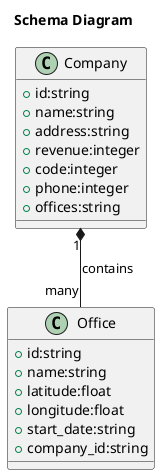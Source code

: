 @startuml
title Schema Diagram

class "Company" as Company {
  +id:string
  +name:string
  +address:string
  +revenue:integer
  +code:integer
  +phone:integer
  +offices:string
}

class "Office" as Office {
  +id:string
  +name:string
  +latitude:float
  +longitude:float
  +start_date:string
  +company_id:string
}

Company "1" *-- "many" Office: contains

@enduml